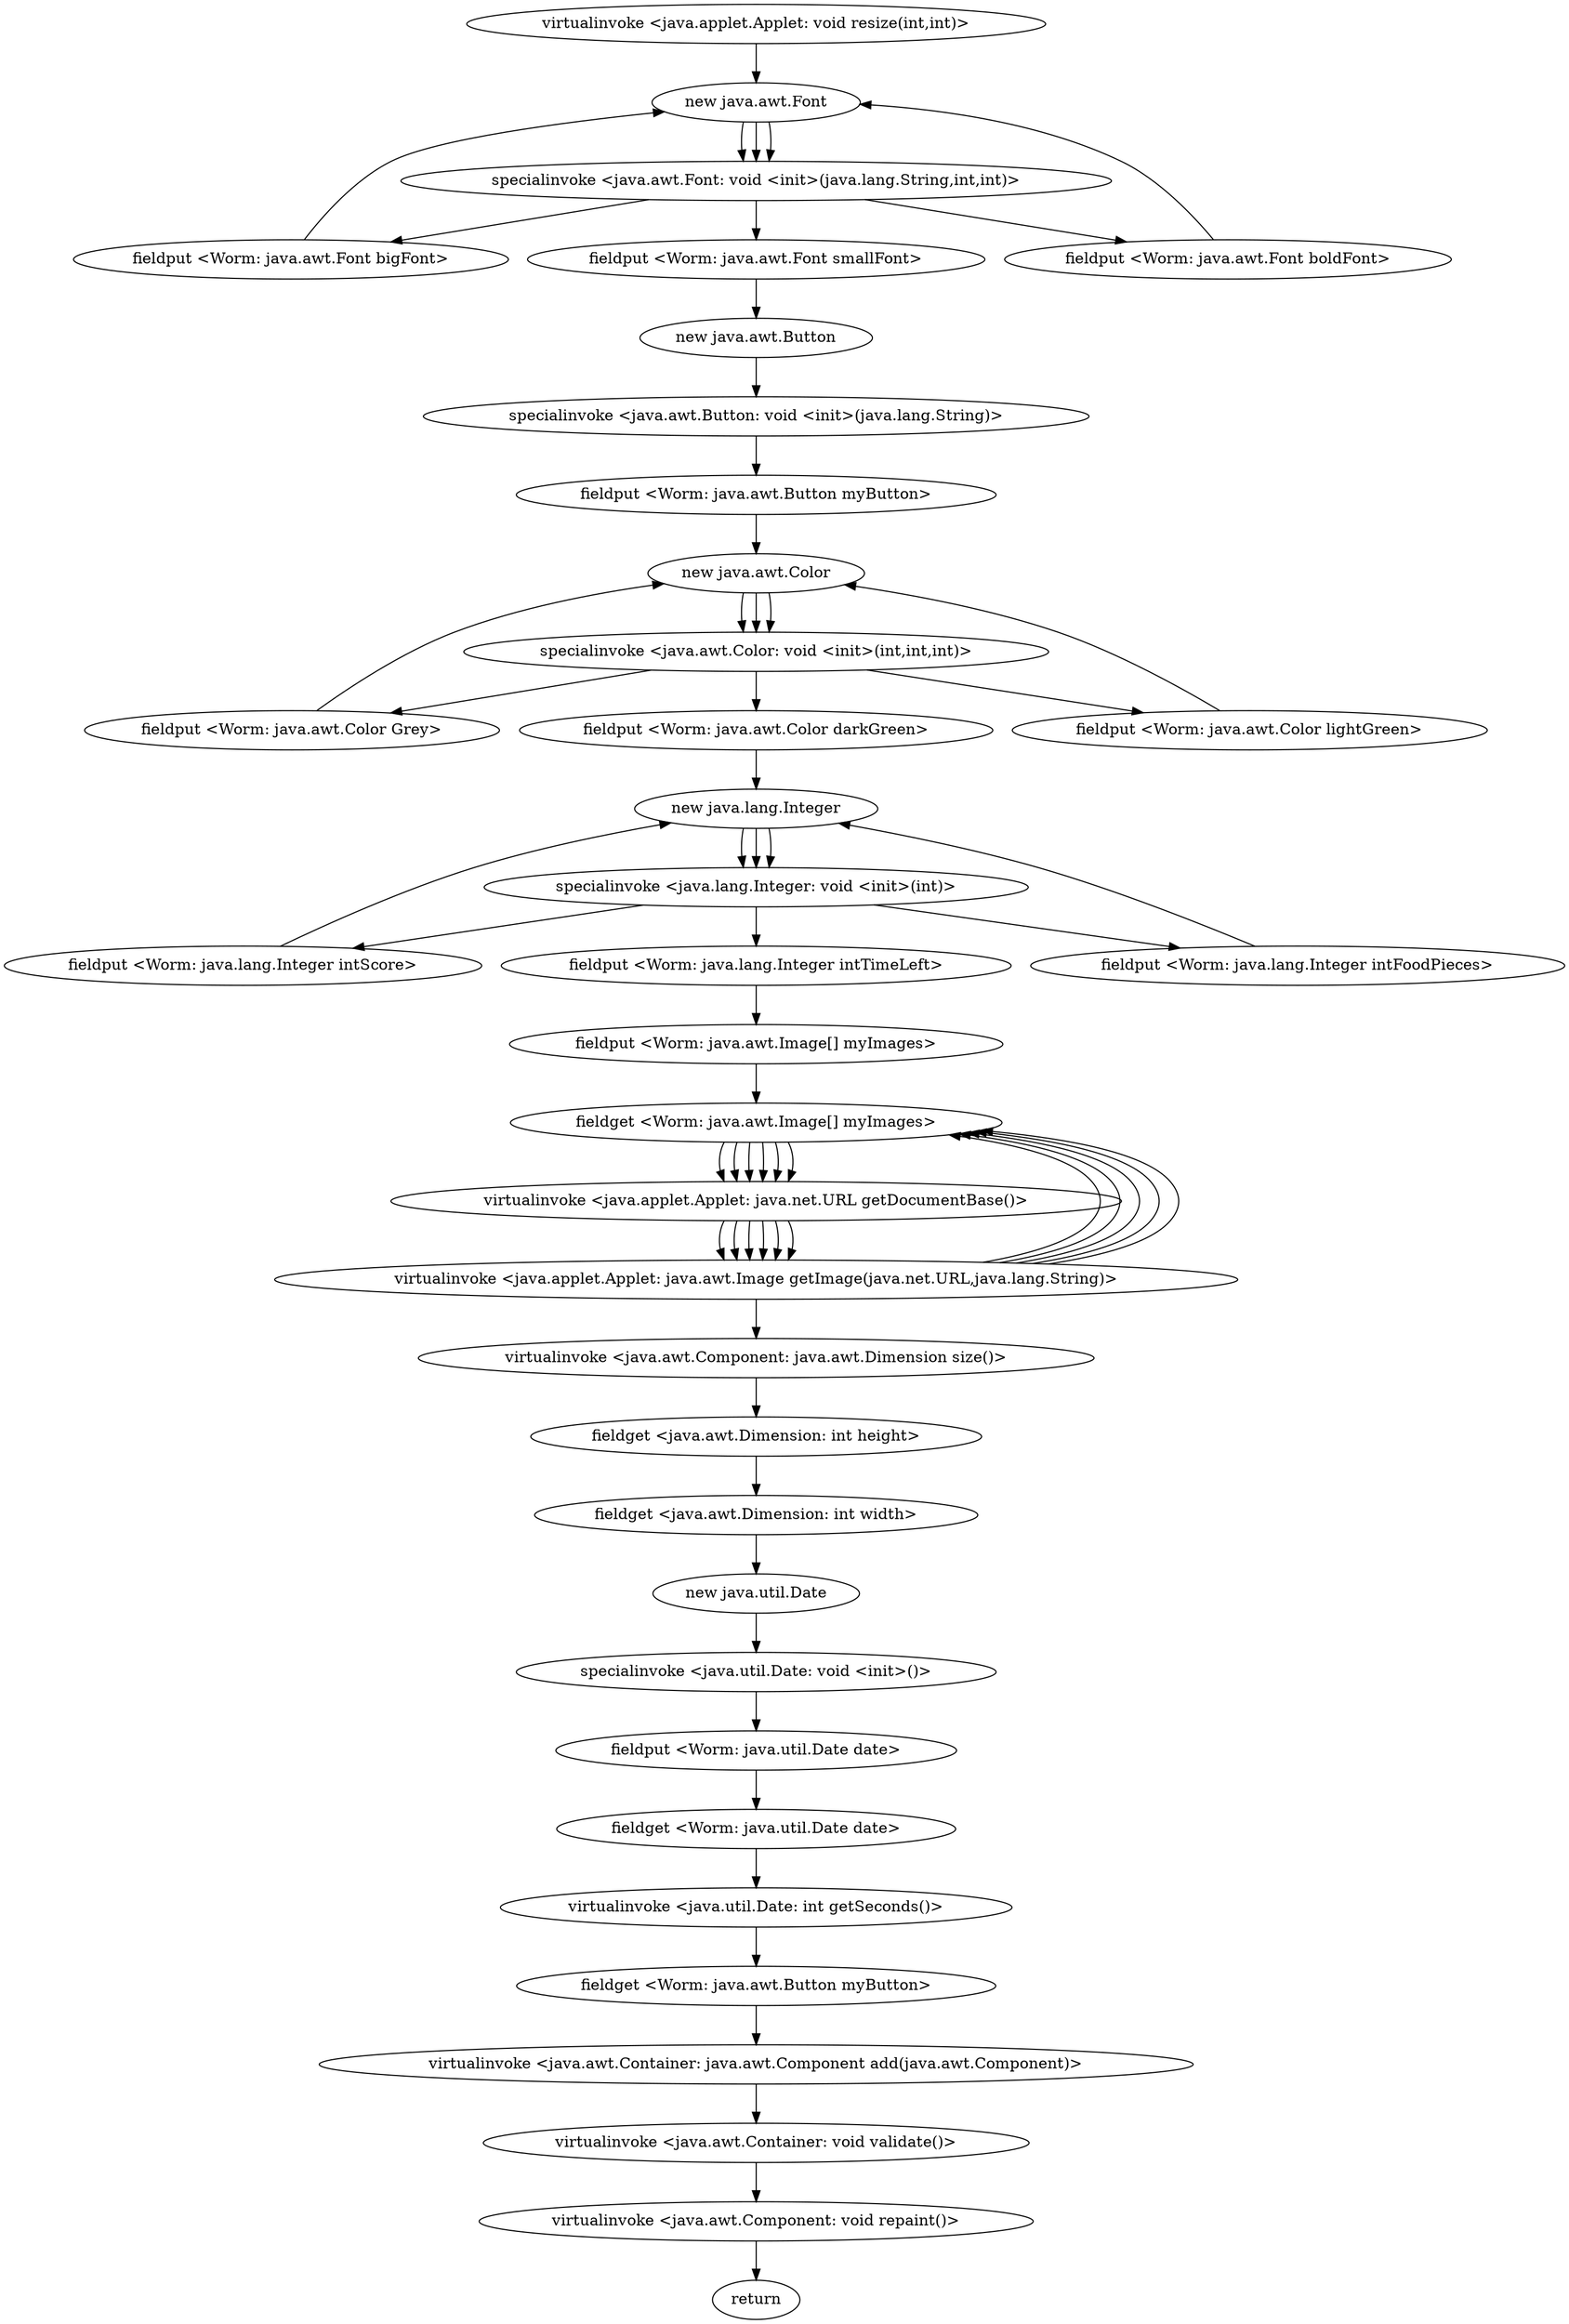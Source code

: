 digraph "" {
"virtualinvoke <java.applet.Applet: void resize(int,int)>";
 "virtualinvoke <java.applet.Applet: void resize(int,int)>"->"new java.awt.Font";
 "new java.awt.Font"->"specialinvoke <java.awt.Font: void <init>(java.lang.String,int,int)>";
 "specialinvoke <java.awt.Font: void <init>(java.lang.String,int,int)>"->"fieldput <Worm: java.awt.Font bigFont>";
 "fieldput <Worm: java.awt.Font bigFont>"->"new java.awt.Font";
 "new java.awt.Font"->"specialinvoke <java.awt.Font: void <init>(java.lang.String,int,int)>";
 "specialinvoke <java.awt.Font: void <init>(java.lang.String,int,int)>"->"fieldput <Worm: java.awt.Font boldFont>";
 "fieldput <Worm: java.awt.Font boldFont>"->"new java.awt.Font";
 "new java.awt.Font"->"specialinvoke <java.awt.Font: void <init>(java.lang.String,int,int)>";
 "specialinvoke <java.awt.Font: void <init>(java.lang.String,int,int)>"->"fieldput <Worm: java.awt.Font smallFont>";
 "fieldput <Worm: java.awt.Font smallFont>"->"new java.awt.Button";
 "new java.awt.Button"->"specialinvoke <java.awt.Button: void <init>(java.lang.String)>";
 "specialinvoke <java.awt.Button: void <init>(java.lang.String)>"->"fieldput <Worm: java.awt.Button myButton>";
 "fieldput <Worm: java.awt.Button myButton>"->"new java.awt.Color";
 "new java.awt.Color"->"specialinvoke <java.awt.Color: void <init>(int,int,int)>";
 "specialinvoke <java.awt.Color: void <init>(int,int,int)>"->"fieldput <Worm: java.awt.Color Grey>";
 "fieldput <Worm: java.awt.Color Grey>"->"new java.awt.Color";
 "new java.awt.Color"->"specialinvoke <java.awt.Color: void <init>(int,int,int)>";
 "specialinvoke <java.awt.Color: void <init>(int,int,int)>"->"fieldput <Worm: java.awt.Color lightGreen>";
 "fieldput <Worm: java.awt.Color lightGreen>"->"new java.awt.Color";
 "new java.awt.Color"->"specialinvoke <java.awt.Color: void <init>(int,int,int)>";
 "specialinvoke <java.awt.Color: void <init>(int,int,int)>"->"fieldput <Worm: java.awt.Color darkGreen>";
 "fieldput <Worm: java.awt.Color darkGreen>"->"new java.lang.Integer";
 "new java.lang.Integer"->"specialinvoke <java.lang.Integer: void <init>(int)>";
 "specialinvoke <java.lang.Integer: void <init>(int)>"->"fieldput <Worm: java.lang.Integer intScore>";
 "fieldput <Worm: java.lang.Integer intScore>"->"new java.lang.Integer";
 "new java.lang.Integer"->"specialinvoke <java.lang.Integer: void <init>(int)>";
 "specialinvoke <java.lang.Integer: void <init>(int)>"->"fieldput <Worm: java.lang.Integer intFoodPieces>";
 "fieldput <Worm: java.lang.Integer intFoodPieces>"->"new java.lang.Integer";
 "new java.lang.Integer"->"specialinvoke <java.lang.Integer: void <init>(int)>";
 "specialinvoke <java.lang.Integer: void <init>(int)>"->"fieldput <Worm: java.lang.Integer intTimeLeft>";
 "fieldput <Worm: java.lang.Integer intTimeLeft>"->"fieldput <Worm: java.awt.Image[] myImages>";
 "fieldput <Worm: java.awt.Image[] myImages>"->"fieldget <Worm: java.awt.Image[] myImages>";
 "fieldget <Worm: java.awt.Image[] myImages>"->"virtualinvoke <java.applet.Applet: java.net.URL getDocumentBase()>";
 "virtualinvoke <java.applet.Applet: java.net.URL getDocumentBase()>"->"virtualinvoke <java.applet.Applet: java.awt.Image getImage(java.net.URL,java.lang.String)>";
 "virtualinvoke <java.applet.Applet: java.awt.Image getImage(java.net.URL,java.lang.String)>"->"fieldget <Worm: java.awt.Image[] myImages>";
 "fieldget <Worm: java.awt.Image[] myImages>"->"virtualinvoke <java.applet.Applet: java.net.URL getDocumentBase()>";
 "virtualinvoke <java.applet.Applet: java.net.URL getDocumentBase()>"->"virtualinvoke <java.applet.Applet: java.awt.Image getImage(java.net.URL,java.lang.String)>";
 "virtualinvoke <java.applet.Applet: java.awt.Image getImage(java.net.URL,java.lang.String)>"->"fieldget <Worm: java.awt.Image[] myImages>";
 "fieldget <Worm: java.awt.Image[] myImages>"->"virtualinvoke <java.applet.Applet: java.net.URL getDocumentBase()>";
 "virtualinvoke <java.applet.Applet: java.net.URL getDocumentBase()>"->"virtualinvoke <java.applet.Applet: java.awt.Image getImage(java.net.URL,java.lang.String)>";
 "virtualinvoke <java.applet.Applet: java.awt.Image getImage(java.net.URL,java.lang.String)>"->"fieldget <Worm: java.awt.Image[] myImages>";
 "fieldget <Worm: java.awt.Image[] myImages>"->"virtualinvoke <java.applet.Applet: java.net.URL getDocumentBase()>";
 "virtualinvoke <java.applet.Applet: java.net.URL getDocumentBase()>"->"virtualinvoke <java.applet.Applet: java.awt.Image getImage(java.net.URL,java.lang.String)>";
 "virtualinvoke <java.applet.Applet: java.awt.Image getImage(java.net.URL,java.lang.String)>"->"fieldget <Worm: java.awt.Image[] myImages>";
 "fieldget <Worm: java.awt.Image[] myImages>"->"virtualinvoke <java.applet.Applet: java.net.URL getDocumentBase()>";
 "virtualinvoke <java.applet.Applet: java.net.URL getDocumentBase()>"->"virtualinvoke <java.applet.Applet: java.awt.Image getImage(java.net.URL,java.lang.String)>";
 "virtualinvoke <java.applet.Applet: java.awt.Image getImage(java.net.URL,java.lang.String)>"->"fieldget <Worm: java.awt.Image[] myImages>";
 "fieldget <Worm: java.awt.Image[] myImages>"->"virtualinvoke <java.applet.Applet: java.net.URL getDocumentBase()>";
 "virtualinvoke <java.applet.Applet: java.net.URL getDocumentBase()>"->"virtualinvoke <java.applet.Applet: java.awt.Image getImage(java.net.URL,java.lang.String)>";
 "virtualinvoke <java.applet.Applet: java.awt.Image getImage(java.net.URL,java.lang.String)>"->"virtualinvoke <java.awt.Component: java.awt.Dimension size()>";
 "virtualinvoke <java.awt.Component: java.awt.Dimension size()>"->"fieldget <java.awt.Dimension: int height>";
 "fieldget <java.awt.Dimension: int height>"->"fieldget <java.awt.Dimension: int width>";
 "fieldget <java.awt.Dimension: int width>"->"new java.util.Date";
 "new java.util.Date"->"specialinvoke <java.util.Date: void <init>()>";
 "specialinvoke <java.util.Date: void <init>()>"->"fieldput <Worm: java.util.Date date>";
 "fieldput <Worm: java.util.Date date>"->"fieldget <Worm: java.util.Date date>";
 "fieldget <Worm: java.util.Date date>"->"virtualinvoke <java.util.Date: int getSeconds()>";
 "virtualinvoke <java.util.Date: int getSeconds()>"->"fieldget <Worm: java.awt.Button myButton>";
 "fieldget <Worm: java.awt.Button myButton>"->"virtualinvoke <java.awt.Container: java.awt.Component add(java.awt.Component)>";
 "virtualinvoke <java.awt.Container: java.awt.Component add(java.awt.Component)>"->"virtualinvoke <java.awt.Container: void validate()>";
 "virtualinvoke <java.awt.Container: void validate()>"->"virtualinvoke <java.awt.Component: void repaint()>";
 "virtualinvoke <java.awt.Component: void repaint()>"->"return";
}
